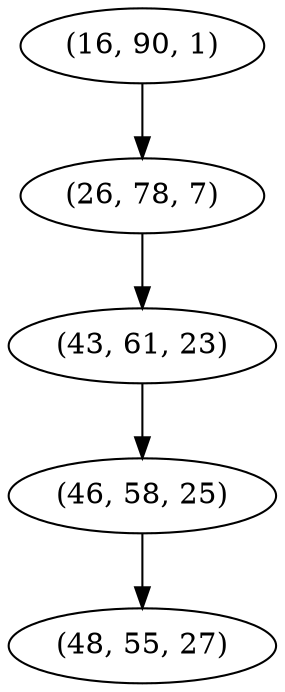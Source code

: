 digraph tree {
    "(16, 90, 1)";
    "(26, 78, 7)";
    "(43, 61, 23)";
    "(46, 58, 25)";
    "(48, 55, 27)";
    "(16, 90, 1)" -> "(26, 78, 7)";
    "(26, 78, 7)" -> "(43, 61, 23)";
    "(43, 61, 23)" -> "(46, 58, 25)";
    "(46, 58, 25)" -> "(48, 55, 27)";
}
